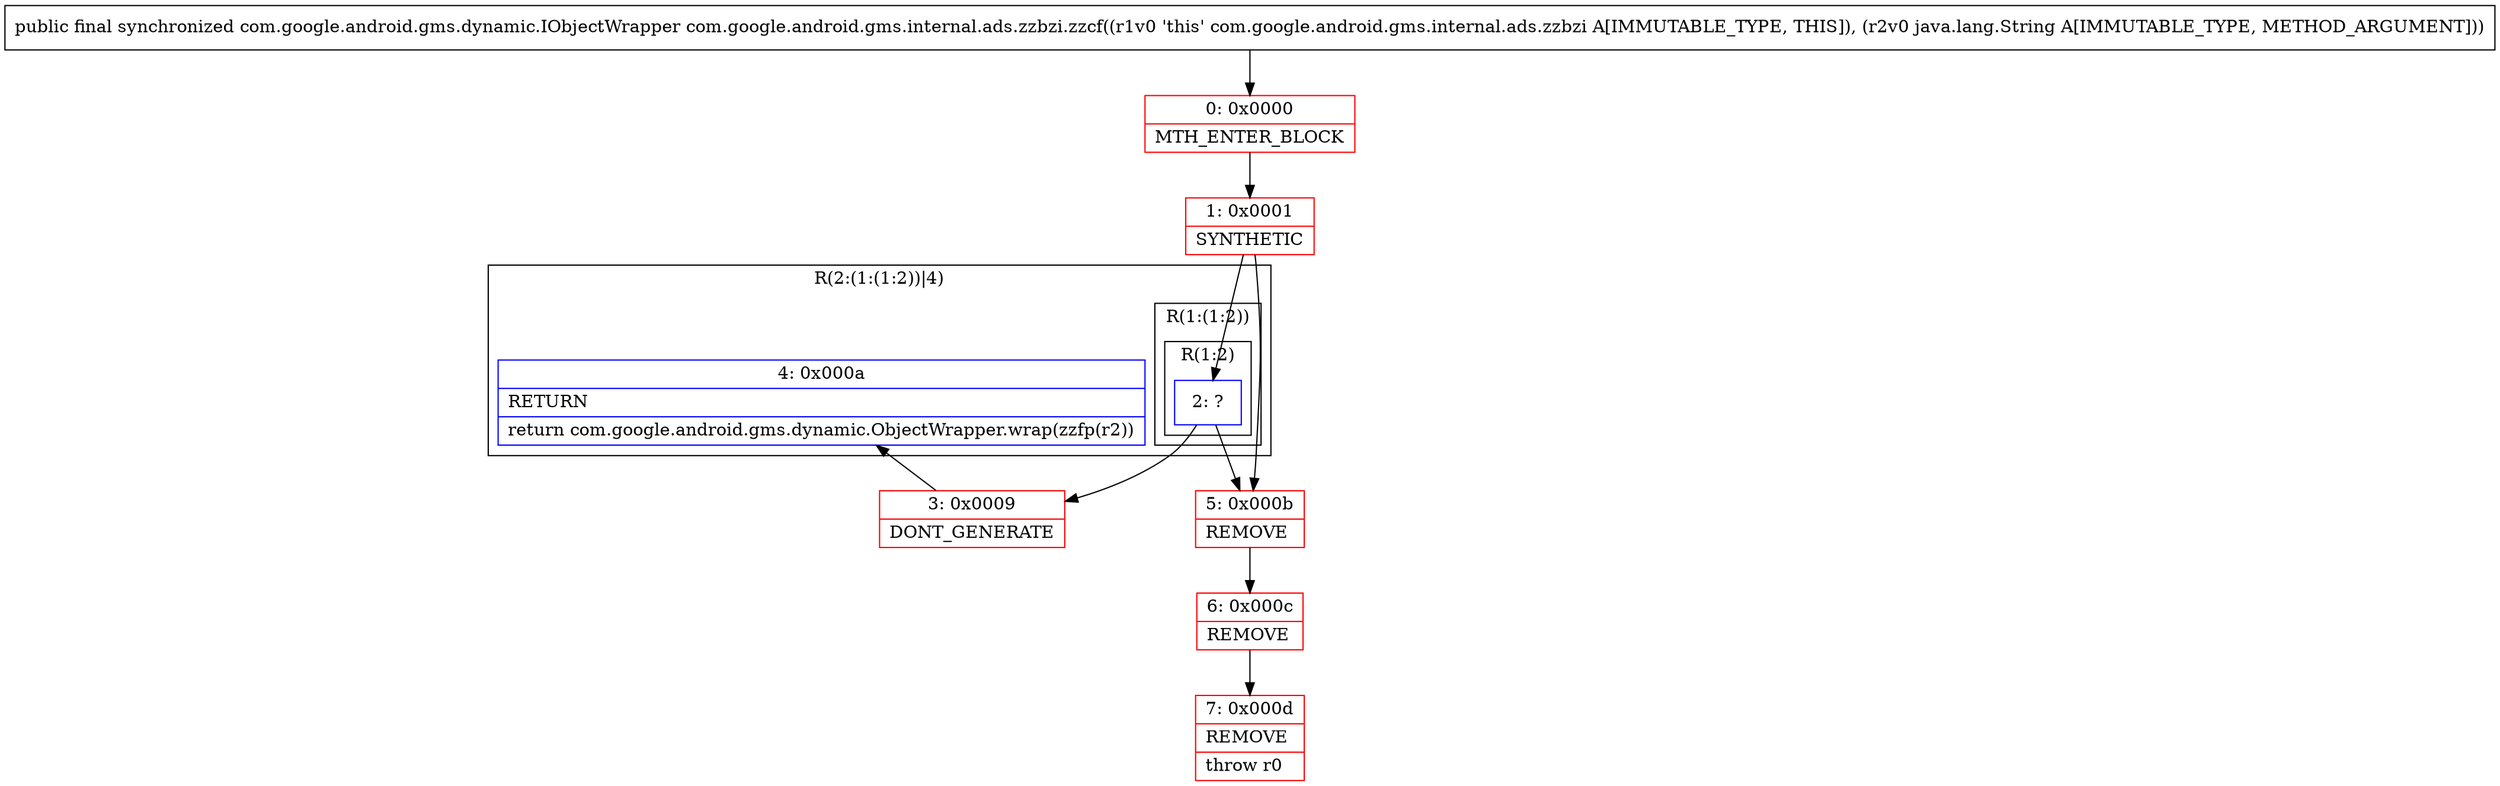 digraph "CFG forcom.google.android.gms.internal.ads.zzbzi.zzcf(Ljava\/lang\/String;)Lcom\/google\/android\/gms\/dynamic\/IObjectWrapper;" {
subgraph cluster_Region_1898485117 {
label = "R(2:(1:(1:2))|4)";
node [shape=record,color=blue];
subgraph cluster_Region_2072249701 {
label = "R(1:(1:2))";
node [shape=record,color=blue];
subgraph cluster_Region_1122279538 {
label = "R(1:2)";
node [shape=record,color=blue];
Node_2 [shape=record,label="{2\:\ ?}"];
}
}
Node_4 [shape=record,label="{4\:\ 0x000a|RETURN\l|return com.google.android.gms.dynamic.ObjectWrapper.wrap(zzfp(r2))\l}"];
}
Node_0 [shape=record,color=red,label="{0\:\ 0x0000|MTH_ENTER_BLOCK\l}"];
Node_1 [shape=record,color=red,label="{1\:\ 0x0001|SYNTHETIC\l}"];
Node_3 [shape=record,color=red,label="{3\:\ 0x0009|DONT_GENERATE\l}"];
Node_5 [shape=record,color=red,label="{5\:\ 0x000b|REMOVE\l}"];
Node_6 [shape=record,color=red,label="{6\:\ 0x000c|REMOVE\l}"];
Node_7 [shape=record,color=red,label="{7\:\ 0x000d|REMOVE\l|throw r0\l}"];
MethodNode[shape=record,label="{public final synchronized com.google.android.gms.dynamic.IObjectWrapper com.google.android.gms.internal.ads.zzbzi.zzcf((r1v0 'this' com.google.android.gms.internal.ads.zzbzi A[IMMUTABLE_TYPE, THIS]), (r2v0 java.lang.String A[IMMUTABLE_TYPE, METHOD_ARGUMENT])) }"];
MethodNode -> Node_0;
Node_2 -> Node_5;
Node_2 -> Node_3;
Node_0 -> Node_1;
Node_1 -> Node_2;
Node_1 -> Node_5;
Node_3 -> Node_4;
Node_5 -> Node_6;
Node_6 -> Node_7;
}

